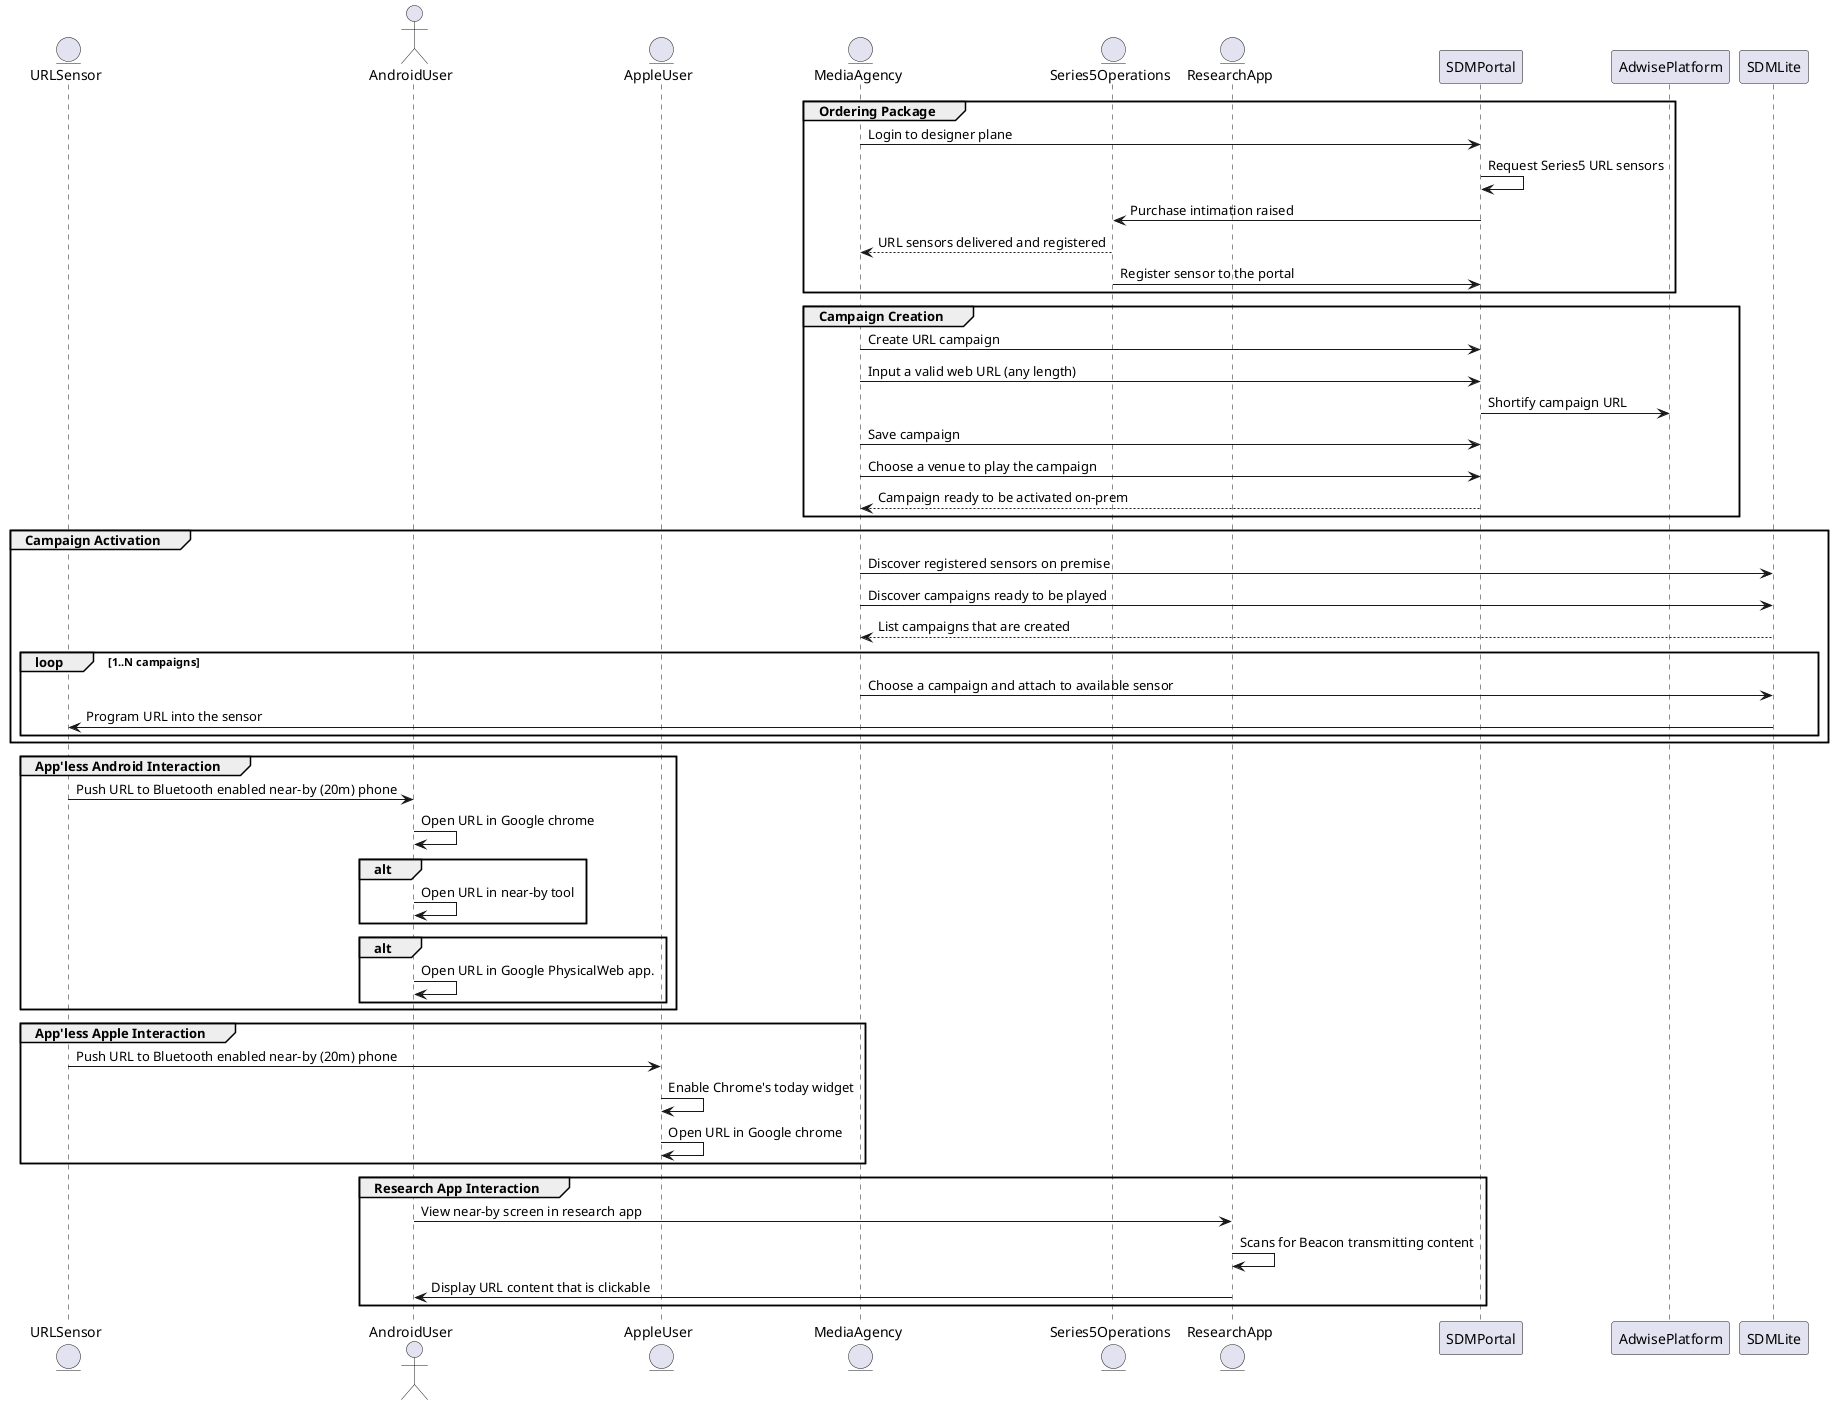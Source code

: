 @startuml
entity URLSensor
actor AndroidUser
entity AppleUser
entity MediaAgency
entity Series5Operations
entity ResearchApp

group Ordering Package
MediaAgency -> SDMPortal  : Login to designer plane
SDMPortal -> SDMPortal : Request Series5 URL sensors
SDMPortal -> Series5Operations : Purchase intimation raised
Series5Operations --> MediaAgency : URL sensors delivered and registered
Series5Operations -> SDMPortal : Register sensor to the portal
end

group Campaign Creation
MediaAgency -> SDMPortal : Create URL campaign
MediaAgency -> SDMPortal : Input a valid web URL (any length)
SDMPortal -> AdwisePlatform  : Shortify campaign URL
MediaAgency -> SDMPortal : Save campaign
MediaAgency -> SDMPortal : Choose a venue to play the campaign
SDMPortal --> MediaAgency : Campaign ready to be activated on-prem
end

group Campaign Activation
MediaAgency -> SDMLite : Discover registered sensors on premise
MediaAgency -> SDMLite : Discover campaigns ready to be played
SDMLite --> MediaAgency : List campaigns that are created
loop 1..N campaigns
MediaAgency -> SDMLite : Choose a campaign and attach to available sensor
SDMLite -> URLSensor : Program URL into the sensor
end
end
group App'less Android Interaction
URLSensor -> AndroidUser : Push URL to Bluetooth enabled near-by (20m) phone
AndroidUser -> AndroidUser : Open URL in Google chrome
alt 
AndroidUser -> AndroidUser : Open URL in near-by tool
end
alt 
AndroidUser -> AndroidUser : Open URL in Google PhysicalWeb app.
end
end
group App'less Apple Interaction
URLSensor -> AppleUser : Push URL to Bluetooth enabled near-by (20m) phone
AppleUser -> AppleUser : Enable Chrome's today widget
AppleUser -> AppleUser : Open URL in Google chrome
end

group Research App Interaction
AndroidUser -> ResearchApp : View near-by screen in research app
ResearchApp -> ResearchApp : Scans for Beacon transmitting content
ResearchApp -> AndroidUser : Display URL content that is clickable
end

@enduml